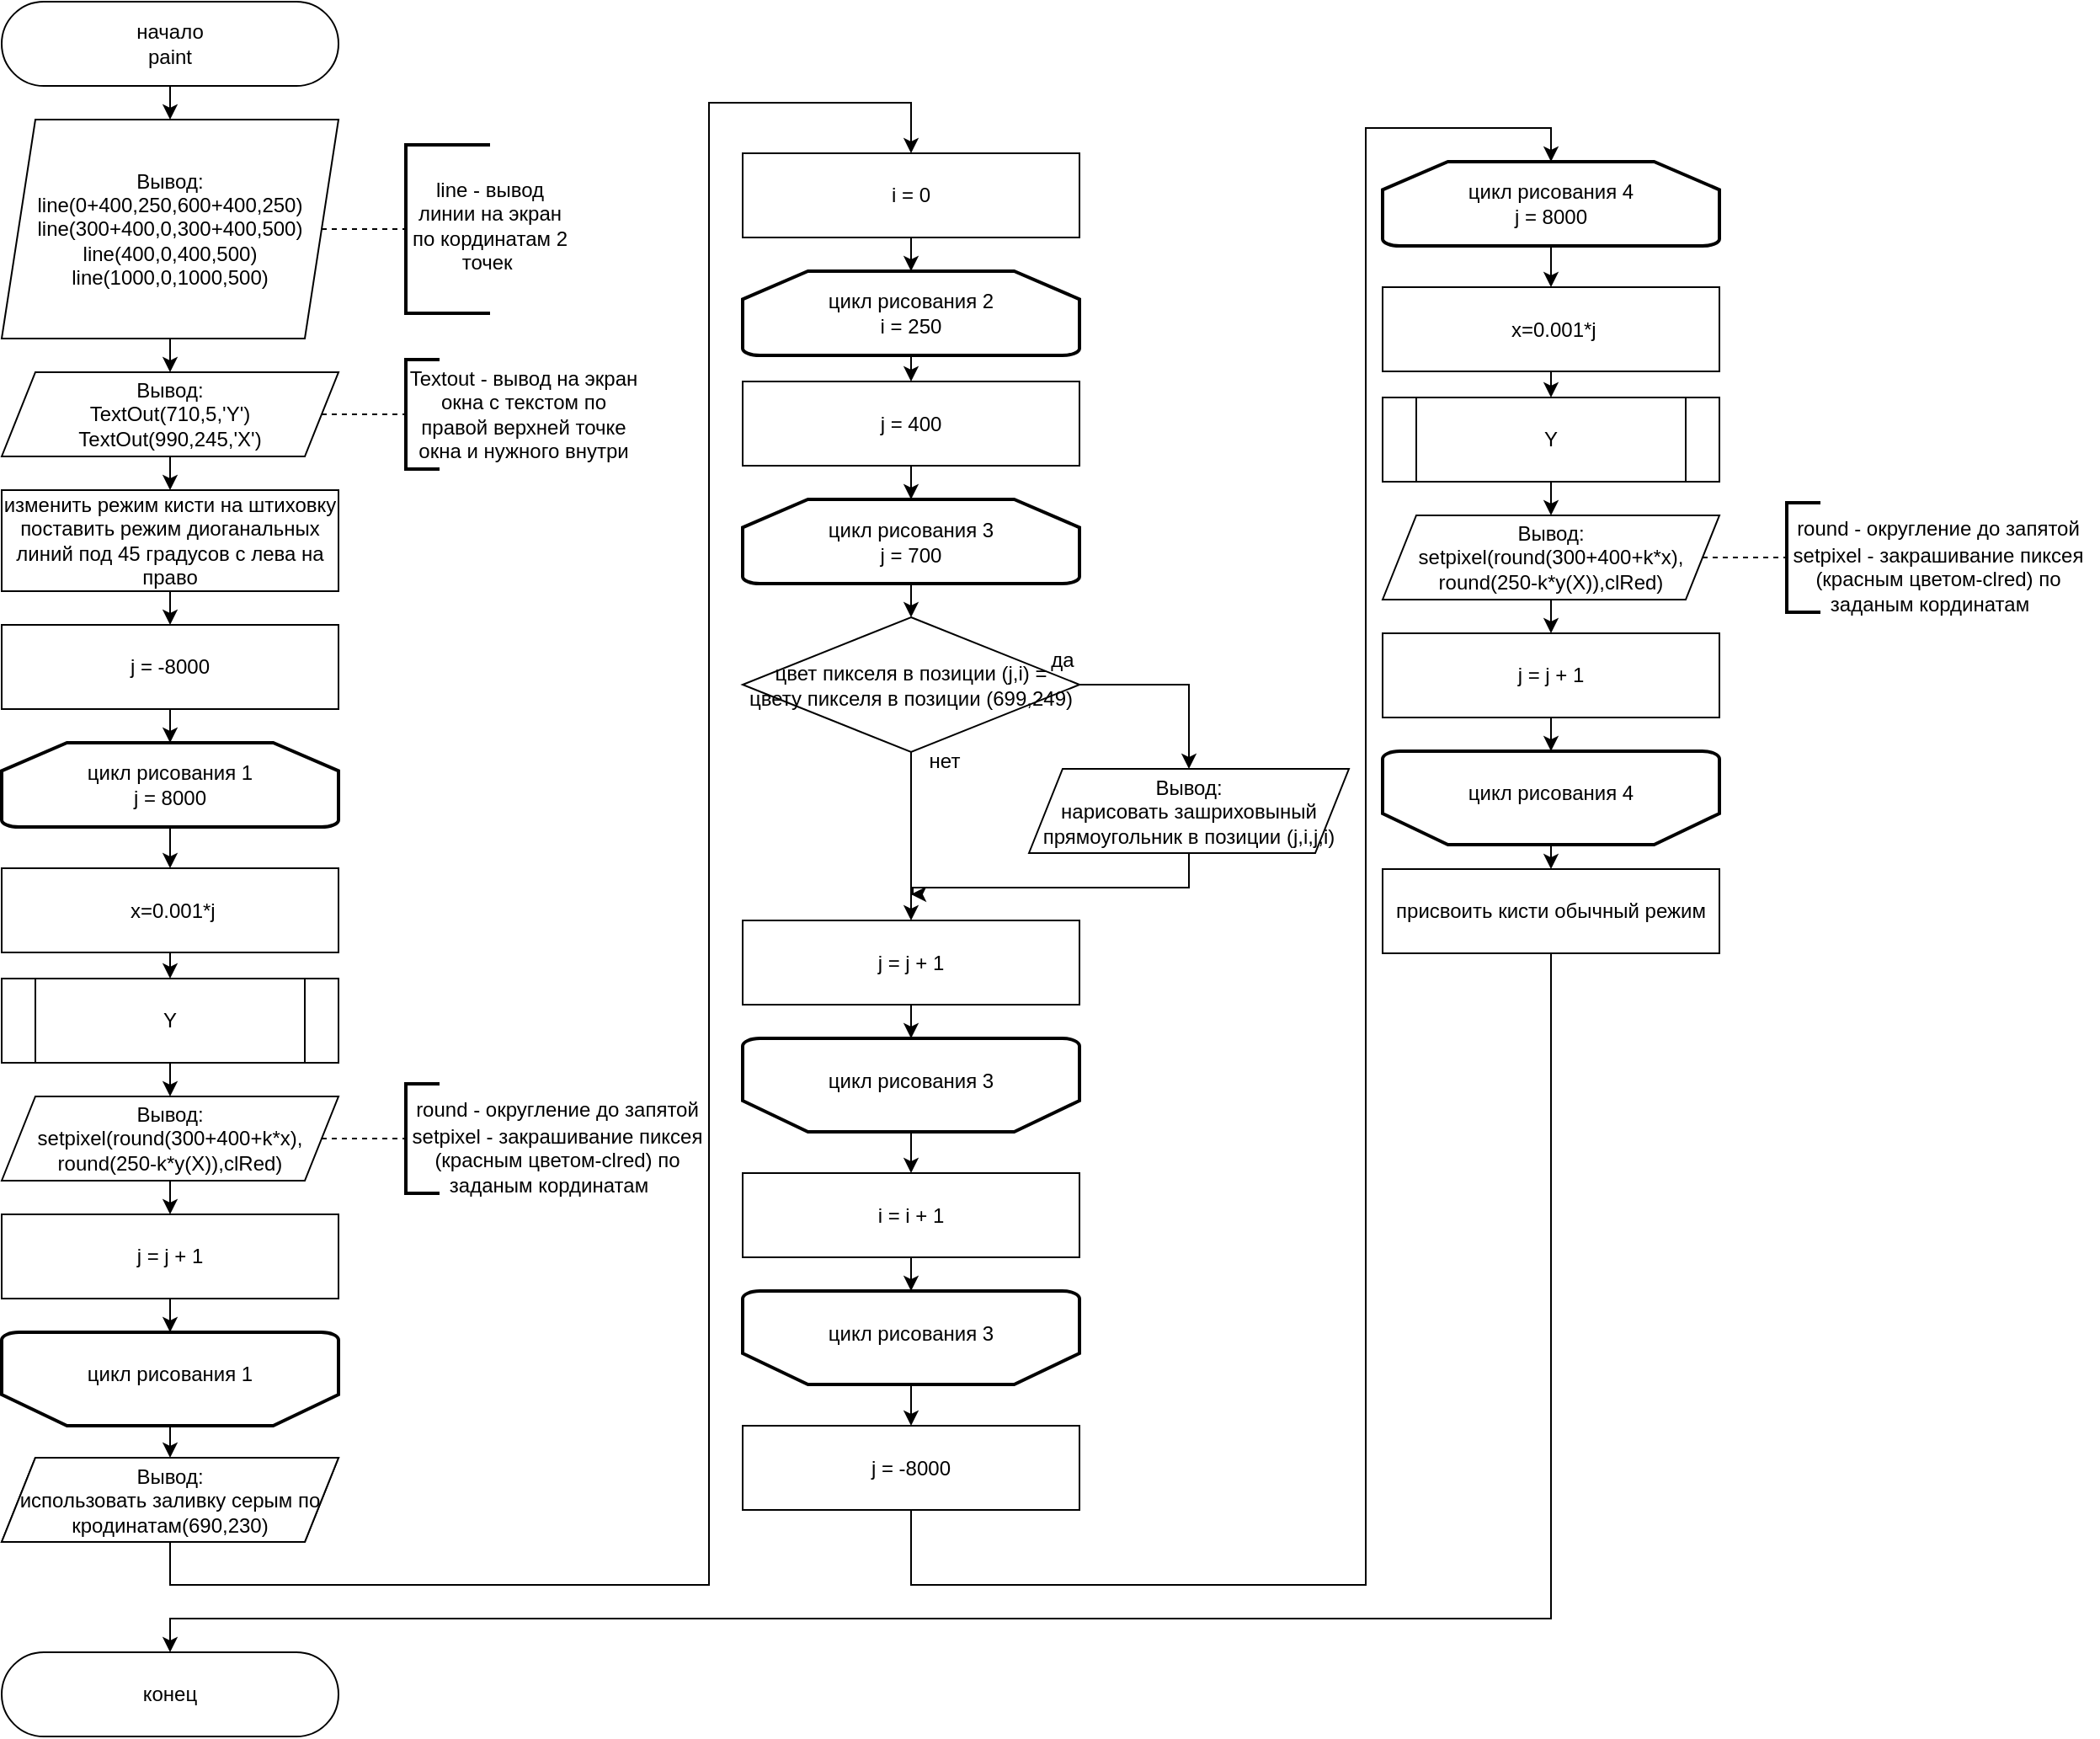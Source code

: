 <mxfile version="22.1.11" type="device">
  <diagram name="Страница — 1" id="ZptEkV1gXJQsk-GOeIuy">
    <mxGraphModel dx="472" dy="835" grid="1" gridSize="10" guides="1" tooltips="1" connect="1" arrows="1" fold="1" page="1" pageScale="1" pageWidth="827" pageHeight="1169" math="0" shadow="0">
      <root>
        <mxCell id="0" />
        <mxCell id="1" parent="0" />
        <mxCell id="Ccvjz1v6pIyaDVlusGKQ-3" style="edgeStyle=orthogonalEdgeStyle;rounded=0;orthogonalLoop=1;jettySize=auto;html=1;exitX=0.5;exitY=1;exitDx=0;exitDy=0;entryX=0.5;entryY=0;entryDx=0;entryDy=0;" edge="1" parent="1" source="Ccvjz1v6pIyaDVlusGKQ-1" target="Ccvjz1v6pIyaDVlusGKQ-2">
          <mxGeometry relative="1" as="geometry" />
        </mxCell>
        <mxCell id="Ccvjz1v6pIyaDVlusGKQ-1" value="начало&lt;br&gt;paint" style="rounded=1;whiteSpace=wrap;html=1;arcSize=50;" vertex="1" parent="1">
          <mxGeometry x="20" y="20" width="200" height="50" as="geometry" />
        </mxCell>
        <mxCell id="Ccvjz1v6pIyaDVlusGKQ-22" style="edgeStyle=orthogonalEdgeStyle;rounded=0;orthogonalLoop=1;jettySize=auto;html=1;exitX=0.5;exitY=1;exitDx=0;exitDy=0;entryX=0.5;entryY=0;entryDx=0;entryDy=0;" edge="1" parent="1" source="Ccvjz1v6pIyaDVlusGKQ-2" target="Ccvjz1v6pIyaDVlusGKQ-21">
          <mxGeometry relative="1" as="geometry" />
        </mxCell>
        <mxCell id="Ccvjz1v6pIyaDVlusGKQ-2" value="Вывод:&lt;br&gt;&lt;div&gt;line(0+400,250,600+400,250)&lt;/div&gt;&lt;div&gt;line(300+400,0,300+400,500)&lt;/div&gt;&lt;div&gt;line(400,0,400,500)&lt;/div&gt;&lt;div&gt;line(1000,0,1000,500)&lt;/div&gt;" style="shape=parallelogram;perimeter=parallelogramPerimeter;whiteSpace=wrap;html=1;fixedSize=1;" vertex="1" parent="1">
          <mxGeometry x="20" y="90" width="200" height="130" as="geometry" />
        </mxCell>
        <mxCell id="Ccvjz1v6pIyaDVlusGKQ-4" value="" style="endArrow=none;dashed=1;html=1;rounded=0;exitX=1;exitY=0.5;exitDx=0;exitDy=0;entryX=0;entryY=0.5;entryDx=0;entryDy=0;entryPerimeter=0;" edge="1" parent="1" source="Ccvjz1v6pIyaDVlusGKQ-2" target="Ccvjz1v6pIyaDVlusGKQ-5">
          <mxGeometry width="50" height="50" relative="1" as="geometry">
            <mxPoint x="320" y="220" as="sourcePoint" />
            <mxPoint x="260" y="155" as="targetPoint" />
          </mxGeometry>
        </mxCell>
        <mxCell id="Ccvjz1v6pIyaDVlusGKQ-5" value="" style="strokeWidth=2;html=1;shape=mxgraph.flowchart.annotation_1;align=left;pointerEvents=1;" vertex="1" parent="1">
          <mxGeometry x="260" y="105" width="50" height="100" as="geometry" />
        </mxCell>
        <mxCell id="Ccvjz1v6pIyaDVlusGKQ-6" value="line - вывод линии на экран по кординатам 2 точек&amp;nbsp;" style="text;html=1;strokeColor=none;fillColor=none;align=center;verticalAlign=middle;whiteSpace=wrap;rounded=0;" vertex="1" parent="1">
          <mxGeometry x="260" y="105" width="100" height="95" as="geometry" />
        </mxCell>
        <mxCell id="Ccvjz1v6pIyaDVlusGKQ-16" style="edgeStyle=orthogonalEdgeStyle;rounded=0;orthogonalLoop=1;jettySize=auto;html=1;exitX=0.5;exitY=1;exitDx=0;exitDy=0;entryX=0.5;entryY=0;entryDx=0;entryDy=0;" edge="1" parent="1" source="Ccvjz1v6pIyaDVlusGKQ-7" target="Ccvjz1v6pIyaDVlusGKQ-15">
          <mxGeometry relative="1" as="geometry" />
        </mxCell>
        <mxCell id="Ccvjz1v6pIyaDVlusGKQ-7" value="изменить режим кисти на штиховку&lt;br&gt;поставить режим диоганальных линий под 45 градусов с лева на право" style="rounded=0;whiteSpace=wrap;html=1;" vertex="1" parent="1">
          <mxGeometry x="20" y="310" width="200" height="60" as="geometry" />
        </mxCell>
        <mxCell id="Ccvjz1v6pIyaDVlusGKQ-18" style="edgeStyle=orthogonalEdgeStyle;rounded=0;orthogonalLoop=1;jettySize=auto;html=1;exitX=0.5;exitY=1;exitDx=0;exitDy=0;exitPerimeter=0;entryX=0.5;entryY=0;entryDx=0;entryDy=0;" edge="1" parent="1" source="Ccvjz1v6pIyaDVlusGKQ-9" target="Ccvjz1v6pIyaDVlusGKQ-12">
          <mxGeometry relative="1" as="geometry" />
        </mxCell>
        <mxCell id="Ccvjz1v6pIyaDVlusGKQ-9" value="цикл рисования 1&lt;br&gt;j = 8000" style="strokeWidth=2;html=1;shape=mxgraph.flowchart.loop_limit;whiteSpace=wrap;" vertex="1" parent="1">
          <mxGeometry x="20" y="460" width="200" height="50" as="geometry" />
        </mxCell>
        <mxCell id="Ccvjz1v6pIyaDVlusGKQ-32" style="edgeStyle=orthogonalEdgeStyle;rounded=0;orthogonalLoop=1;jettySize=auto;html=1;exitX=0.5;exitY=1;exitDx=0;exitDy=0;entryX=0.5;entryY=0;entryDx=0;entryDy=0;" edge="1" parent="1" source="Ccvjz1v6pIyaDVlusGKQ-12" target="Ccvjz1v6pIyaDVlusGKQ-30">
          <mxGeometry relative="1" as="geometry" />
        </mxCell>
        <mxCell id="Ccvjz1v6pIyaDVlusGKQ-12" value="&amp;nbsp;x=0.001*j" style="rounded=0;whiteSpace=wrap;html=1;" vertex="1" parent="1">
          <mxGeometry x="20" y="534.5" width="200" height="50" as="geometry" />
        </mxCell>
        <mxCell id="Ccvjz1v6pIyaDVlusGKQ-53" style="edgeStyle=orthogonalEdgeStyle;rounded=0;orthogonalLoop=1;jettySize=auto;html=1;exitX=0.5;exitY=1;exitDx=0;exitDy=0;entryX=0.5;entryY=0;entryDx=0;entryDy=0;" edge="1" parent="1" source="Ccvjz1v6pIyaDVlusGKQ-13" target="Ccvjz1v6pIyaDVlusGKQ-52">
          <mxGeometry relative="1" as="geometry" />
        </mxCell>
        <mxCell id="Ccvjz1v6pIyaDVlusGKQ-13" value="Вывод:&lt;br&gt;setpixel(round(300+400+k*x),&lt;br&gt;round(250-k*y(X)),clRed)" style="shape=parallelogram;perimeter=parallelogramPerimeter;whiteSpace=wrap;html=1;fixedSize=1;" vertex="1" parent="1">
          <mxGeometry x="20" y="670" width="200" height="50" as="geometry" />
        </mxCell>
        <mxCell id="Ccvjz1v6pIyaDVlusGKQ-15" value="j = -8000" style="rounded=0;whiteSpace=wrap;html=1;" vertex="1" parent="1">
          <mxGeometry x="20" y="390" width="200" height="50" as="geometry" />
        </mxCell>
        <mxCell id="Ccvjz1v6pIyaDVlusGKQ-17" style="edgeStyle=orthogonalEdgeStyle;rounded=0;orthogonalLoop=1;jettySize=auto;html=1;exitX=0.5;exitY=1;exitDx=0;exitDy=0;entryX=0.5;entryY=0;entryDx=0;entryDy=0;entryPerimeter=0;" edge="1" parent="1" source="Ccvjz1v6pIyaDVlusGKQ-15" target="Ccvjz1v6pIyaDVlusGKQ-9">
          <mxGeometry relative="1" as="geometry" />
        </mxCell>
        <mxCell id="Ccvjz1v6pIyaDVlusGKQ-26" style="edgeStyle=orthogonalEdgeStyle;rounded=0;orthogonalLoop=1;jettySize=auto;html=1;exitX=0.5;exitY=1;exitDx=0;exitDy=0;entryX=0.5;entryY=0;entryDx=0;entryDy=0;" edge="1" parent="1" source="Ccvjz1v6pIyaDVlusGKQ-21" target="Ccvjz1v6pIyaDVlusGKQ-7">
          <mxGeometry relative="1" as="geometry" />
        </mxCell>
        <mxCell id="Ccvjz1v6pIyaDVlusGKQ-21" value="Вывод:&lt;br&gt;&lt;div&gt;&lt;div&gt;TextOut(710,5,&#39;Y&#39;)&lt;/div&gt;&lt;div&gt;TextOut(990,245,&#39;X&#39;)&lt;/div&gt;&lt;/div&gt;" style="shape=parallelogram;perimeter=parallelogramPerimeter;whiteSpace=wrap;html=1;fixedSize=1;" vertex="1" parent="1">
          <mxGeometry x="20" y="240" width="200" height="50" as="geometry" />
        </mxCell>
        <mxCell id="Ccvjz1v6pIyaDVlusGKQ-25" value="Textout - вывод на экран окна с текстом по правой верхней точке окна и нужного внутри" style="text;html=1;strokeColor=none;fillColor=none;align=center;verticalAlign=middle;whiteSpace=wrap;rounded=0;" vertex="1" parent="1">
          <mxGeometry x="260" y="235" width="140" height="60" as="geometry" />
        </mxCell>
        <mxCell id="Ccvjz1v6pIyaDVlusGKQ-43" style="edgeStyle=orthogonalEdgeStyle;rounded=0;orthogonalLoop=1;jettySize=auto;html=1;exitX=0.5;exitY=0;exitDx=0;exitDy=0;exitPerimeter=0;entryX=0.5;entryY=0;entryDx=0;entryDy=0;" edge="1" parent="1" source="Ccvjz1v6pIyaDVlusGKQ-27" target="Ccvjz1v6pIyaDVlusGKQ-42">
          <mxGeometry relative="1" as="geometry" />
        </mxCell>
        <mxCell id="Ccvjz1v6pIyaDVlusGKQ-27" value="" style="strokeWidth=2;html=1;shape=mxgraph.flowchart.loop_limit;whiteSpace=wrap;rotation=-180;" vertex="1" parent="1">
          <mxGeometry x="20" y="810" width="200" height="55.5" as="geometry" />
        </mxCell>
        <mxCell id="Ccvjz1v6pIyaDVlusGKQ-28" value="цикл рисования 1" style="text;html=1;strokeColor=none;fillColor=none;align=center;verticalAlign=middle;whiteSpace=wrap;rounded=0;" vertex="1" parent="1">
          <mxGeometry x="60" y="820" width="120" height="30" as="geometry" />
        </mxCell>
        <mxCell id="Ccvjz1v6pIyaDVlusGKQ-31" style="edgeStyle=orthogonalEdgeStyle;rounded=0;orthogonalLoop=1;jettySize=auto;html=1;exitX=0.5;exitY=1;exitDx=0;exitDy=0;entryX=0.5;entryY=0;entryDx=0;entryDy=0;" edge="1" parent="1" source="Ccvjz1v6pIyaDVlusGKQ-30" target="Ccvjz1v6pIyaDVlusGKQ-13">
          <mxGeometry relative="1" as="geometry" />
        </mxCell>
        <mxCell id="Ccvjz1v6pIyaDVlusGKQ-30" value="Y" style="shape=process;whiteSpace=wrap;html=1;backgroundOutline=1;" vertex="1" parent="1">
          <mxGeometry x="20" y="600" width="200" height="50" as="geometry" />
        </mxCell>
        <mxCell id="Ccvjz1v6pIyaDVlusGKQ-34" value="" style="endArrow=none;dashed=1;html=1;rounded=0;exitX=1;exitY=0.5;exitDx=0;exitDy=0;entryX=0;entryY=0.5;entryDx=0;entryDy=0;entryPerimeter=0;" edge="1" parent="1" target="Ccvjz1v6pIyaDVlusGKQ-35">
          <mxGeometry width="50" height="50" relative="1" as="geometry">
            <mxPoint x="210" y="265" as="sourcePoint" />
            <mxPoint x="250" y="265" as="targetPoint" />
          </mxGeometry>
        </mxCell>
        <mxCell id="Ccvjz1v6pIyaDVlusGKQ-35" value="" style="strokeWidth=2;html=1;shape=mxgraph.flowchart.annotation_1;align=left;pointerEvents=1;" vertex="1" parent="1">
          <mxGeometry x="260" y="232.5" width="20" height="65" as="geometry" />
        </mxCell>
        <mxCell id="Ccvjz1v6pIyaDVlusGKQ-36" value="" style="endArrow=none;dashed=1;html=1;rounded=0;exitX=1;exitY=0.5;exitDx=0;exitDy=0;entryX=0;entryY=0.5;entryDx=0;entryDy=0;entryPerimeter=0;" edge="1" parent="1" target="Ccvjz1v6pIyaDVlusGKQ-37">
          <mxGeometry width="50" height="50" relative="1" as="geometry">
            <mxPoint x="210" y="695" as="sourcePoint" />
            <mxPoint x="250" y="695" as="targetPoint" />
          </mxGeometry>
        </mxCell>
        <mxCell id="Ccvjz1v6pIyaDVlusGKQ-37" value="" style="strokeWidth=2;html=1;shape=mxgraph.flowchart.annotation_1;align=left;pointerEvents=1;" vertex="1" parent="1">
          <mxGeometry x="260" y="662.5" width="20" height="65" as="geometry" />
        </mxCell>
        <mxCell id="Ccvjz1v6pIyaDVlusGKQ-38" value="round - округление до запятой" style="text;html=1;strokeColor=none;fillColor=none;align=center;verticalAlign=middle;whiteSpace=wrap;rounded=0;" vertex="1" parent="1">
          <mxGeometry x="260" y="662.5" width="180" height="30" as="geometry" />
        </mxCell>
        <mxCell id="Ccvjz1v6pIyaDVlusGKQ-39" value="setpixel - закрашивание пиксея (красным цветом-clred) по заданым кординатам&amp;nbsp; &amp;nbsp;" style="text;html=1;strokeColor=none;fillColor=none;align=center;verticalAlign=middle;whiteSpace=wrap;rounded=0;" vertex="1" parent="1">
          <mxGeometry x="255" y="692.5" width="190" height="30" as="geometry" />
        </mxCell>
        <mxCell id="Ccvjz1v6pIyaDVlusGKQ-48" style="edgeStyle=orthogonalEdgeStyle;rounded=0;orthogonalLoop=1;jettySize=auto;html=1;exitX=0.5;exitY=1;exitDx=0;exitDy=0;entryX=0.5;entryY=0;entryDx=0;entryDy=0;" edge="1" parent="1" source="Ccvjz1v6pIyaDVlusGKQ-42" target="Ccvjz1v6pIyaDVlusGKQ-47">
          <mxGeometry relative="1" as="geometry">
            <Array as="points">
              <mxPoint x="120" y="960" />
              <mxPoint x="440" y="960" />
              <mxPoint x="440" y="80" />
              <mxPoint x="560" y="80" />
            </Array>
          </mxGeometry>
        </mxCell>
        <mxCell id="Ccvjz1v6pIyaDVlusGKQ-42" value="Вывод:&lt;br&gt;использовать заливку серым по кродинатам(690,230)" style="shape=parallelogram;perimeter=parallelogramPerimeter;whiteSpace=wrap;html=1;fixedSize=1;" vertex="1" parent="1">
          <mxGeometry x="20" y="884.5" width="200" height="50" as="geometry" />
        </mxCell>
        <mxCell id="Ccvjz1v6pIyaDVlusGKQ-47" value="i = 0" style="rounded=0;whiteSpace=wrap;html=1;" vertex="1" parent="1">
          <mxGeometry x="460" y="110" width="200" height="50" as="geometry" />
        </mxCell>
        <mxCell id="Ccvjz1v6pIyaDVlusGKQ-56" style="edgeStyle=orthogonalEdgeStyle;rounded=0;orthogonalLoop=1;jettySize=auto;html=1;exitX=0.5;exitY=1;exitDx=0;exitDy=0;exitPerimeter=0;entryX=0.5;entryY=0;entryDx=0;entryDy=0;" edge="1" parent="1" source="Ccvjz1v6pIyaDVlusGKQ-49" target="Ccvjz1v6pIyaDVlusGKQ-55">
          <mxGeometry relative="1" as="geometry" />
        </mxCell>
        <mxCell id="Ccvjz1v6pIyaDVlusGKQ-49" value="цикл рисования 2&lt;br&gt;i = 250" style="strokeWidth=2;html=1;shape=mxgraph.flowchart.loop_limit;whiteSpace=wrap;" vertex="1" parent="1">
          <mxGeometry x="460" y="180" width="200" height="50" as="geometry" />
        </mxCell>
        <mxCell id="Ccvjz1v6pIyaDVlusGKQ-50" style="edgeStyle=orthogonalEdgeStyle;rounded=0;orthogonalLoop=1;jettySize=auto;html=1;exitX=0.5;exitY=1;exitDx=0;exitDy=0;entryX=0.5;entryY=0;entryDx=0;entryDy=0;entryPerimeter=0;" edge="1" parent="1" source="Ccvjz1v6pIyaDVlusGKQ-47" target="Ccvjz1v6pIyaDVlusGKQ-49">
          <mxGeometry relative="1" as="geometry" />
        </mxCell>
        <mxCell id="Ccvjz1v6pIyaDVlusGKQ-52" value="j = j + 1" style="rounded=0;whiteSpace=wrap;html=1;" vertex="1" parent="1">
          <mxGeometry x="20" y="740" width="200" height="50" as="geometry" />
        </mxCell>
        <mxCell id="Ccvjz1v6pIyaDVlusGKQ-54" style="edgeStyle=orthogonalEdgeStyle;rounded=0;orthogonalLoop=1;jettySize=auto;html=1;exitX=0.5;exitY=1;exitDx=0;exitDy=0;entryX=0.5;entryY=1;entryDx=0;entryDy=0;entryPerimeter=0;" edge="1" parent="1" source="Ccvjz1v6pIyaDVlusGKQ-52" target="Ccvjz1v6pIyaDVlusGKQ-27">
          <mxGeometry relative="1" as="geometry" />
        </mxCell>
        <mxCell id="Ccvjz1v6pIyaDVlusGKQ-55" value="j = 400" style="rounded=0;whiteSpace=wrap;html=1;" vertex="1" parent="1">
          <mxGeometry x="460" y="245.5" width="200" height="50" as="geometry" />
        </mxCell>
        <mxCell id="Ccvjz1v6pIyaDVlusGKQ-63" style="edgeStyle=orthogonalEdgeStyle;rounded=0;orthogonalLoop=1;jettySize=auto;html=1;exitX=0.5;exitY=1;exitDx=0;exitDy=0;exitPerimeter=0;entryX=0.5;entryY=0;entryDx=0;entryDy=0;" edge="1" parent="1" source="Ccvjz1v6pIyaDVlusGKQ-58" target="Ccvjz1v6pIyaDVlusGKQ-60">
          <mxGeometry relative="1" as="geometry" />
        </mxCell>
        <mxCell id="Ccvjz1v6pIyaDVlusGKQ-58" value="цикл рисования 3&lt;br&gt;j = 700" style="strokeWidth=2;html=1;shape=mxgraph.flowchart.loop_limit;whiteSpace=wrap;" vertex="1" parent="1">
          <mxGeometry x="460" y="315.5" width="200" height="50" as="geometry" />
        </mxCell>
        <mxCell id="Ccvjz1v6pIyaDVlusGKQ-59" style="edgeStyle=orthogonalEdgeStyle;rounded=0;orthogonalLoop=1;jettySize=auto;html=1;exitX=0.5;exitY=1;exitDx=0;exitDy=0;entryX=0.5;entryY=0;entryDx=0;entryDy=0;entryPerimeter=0;" edge="1" parent="1" source="Ccvjz1v6pIyaDVlusGKQ-55" target="Ccvjz1v6pIyaDVlusGKQ-58">
          <mxGeometry relative="1" as="geometry" />
        </mxCell>
        <mxCell id="Ccvjz1v6pIyaDVlusGKQ-66" style="edgeStyle=orthogonalEdgeStyle;rounded=0;orthogonalLoop=1;jettySize=auto;html=1;exitX=0.5;exitY=1;exitDx=0;exitDy=0;entryX=0.5;entryY=0;entryDx=0;entryDy=0;" edge="1" parent="1" source="Ccvjz1v6pIyaDVlusGKQ-60" target="Ccvjz1v6pIyaDVlusGKQ-65">
          <mxGeometry relative="1" as="geometry" />
        </mxCell>
        <mxCell id="Ccvjz1v6pIyaDVlusGKQ-73" style="edgeStyle=orthogonalEdgeStyle;rounded=0;orthogonalLoop=1;jettySize=auto;html=1;exitX=1;exitY=0.5;exitDx=0;exitDy=0;entryX=0.5;entryY=0;entryDx=0;entryDy=0;" edge="1" parent="1" source="Ccvjz1v6pIyaDVlusGKQ-60" target="Ccvjz1v6pIyaDVlusGKQ-71">
          <mxGeometry relative="1" as="geometry" />
        </mxCell>
        <mxCell id="Ccvjz1v6pIyaDVlusGKQ-60" value="цвет пикселя в позиции (j,i) =&lt;br&gt;цвету пикселя в позиции (699,249)" style="rhombus;whiteSpace=wrap;html=1;" vertex="1" parent="1">
          <mxGeometry x="460" y="385.5" width="200" height="80" as="geometry" />
        </mxCell>
        <mxCell id="Ccvjz1v6pIyaDVlusGKQ-61" value="да" style="text;html=1;strokeColor=none;fillColor=none;align=center;verticalAlign=middle;whiteSpace=wrap;rounded=0;" vertex="1" parent="1">
          <mxGeometry x="620" y="395.5" width="60" height="30" as="geometry" />
        </mxCell>
        <mxCell id="Ccvjz1v6pIyaDVlusGKQ-62" value="нет" style="text;html=1;strokeColor=none;fillColor=none;align=center;verticalAlign=middle;whiteSpace=wrap;rounded=0;" vertex="1" parent="1">
          <mxGeometry x="550" y="455.5" width="60" height="30" as="geometry" />
        </mxCell>
        <mxCell id="Ccvjz1v6pIyaDVlusGKQ-65" value="j = j + 1" style="rounded=0;whiteSpace=wrap;html=1;" vertex="1" parent="1">
          <mxGeometry x="460" y="565.5" width="200" height="50" as="geometry" />
        </mxCell>
        <mxCell id="Ccvjz1v6pIyaDVlusGKQ-70" value="Вывод:&lt;br&gt;использовать заливку серым по кродинатам(690,230)" style="shape=parallelogram;perimeter=parallelogramPerimeter;whiteSpace=wrap;html=1;fixedSize=1;" vertex="1" parent="1">
          <mxGeometry x="20" y="884.5" width="200" height="50" as="geometry" />
        </mxCell>
        <mxCell id="Ccvjz1v6pIyaDVlusGKQ-106" style="edgeStyle=orthogonalEdgeStyle;rounded=0;orthogonalLoop=1;jettySize=auto;html=1;exitX=0.5;exitY=1;exitDx=0;exitDy=0;" edge="1" parent="1" source="Ccvjz1v6pIyaDVlusGKQ-71">
          <mxGeometry relative="1" as="geometry">
            <mxPoint x="560" y="550" as="targetPoint" />
            <Array as="points">
              <mxPoint x="725" y="546" />
              <mxPoint x="561" y="546" />
            </Array>
          </mxGeometry>
        </mxCell>
        <mxCell id="Ccvjz1v6pIyaDVlusGKQ-71" value="Вывод:&lt;br&gt;нарисовать зашриховыный прямоугольник в позиции (j,i,j,i)" style="shape=parallelogram;perimeter=parallelogramPerimeter;whiteSpace=wrap;html=1;fixedSize=1;" vertex="1" parent="1">
          <mxGeometry x="630" y="475.5" width="190" height="50" as="geometry" />
        </mxCell>
        <mxCell id="Ccvjz1v6pIyaDVlusGKQ-82" style="edgeStyle=orthogonalEdgeStyle;rounded=0;orthogonalLoop=1;jettySize=auto;html=1;exitX=0.5;exitY=0;exitDx=0;exitDy=0;exitPerimeter=0;entryX=0.5;entryY=0;entryDx=0;entryDy=0;" edge="1" parent="1" source="Ccvjz1v6pIyaDVlusGKQ-75" target="Ccvjz1v6pIyaDVlusGKQ-78">
          <mxGeometry relative="1" as="geometry" />
        </mxCell>
        <mxCell id="Ccvjz1v6pIyaDVlusGKQ-75" value="" style="strokeWidth=2;html=1;shape=mxgraph.flowchart.loop_limit;whiteSpace=wrap;rotation=-180;" vertex="1" parent="1">
          <mxGeometry x="460" y="635.5" width="200" height="55.5" as="geometry" />
        </mxCell>
        <mxCell id="Ccvjz1v6pIyaDVlusGKQ-76" value="цикл рисования 3" style="text;html=1;strokeColor=none;fillColor=none;align=center;verticalAlign=middle;whiteSpace=wrap;rounded=0;" vertex="1" parent="1">
          <mxGeometry x="500" y="645.5" width="120" height="30" as="geometry" />
        </mxCell>
        <mxCell id="Ccvjz1v6pIyaDVlusGKQ-77" style="edgeStyle=orthogonalEdgeStyle;rounded=0;orthogonalLoop=1;jettySize=auto;html=1;exitX=0.5;exitY=1;exitDx=0;exitDy=0;entryX=0.5;entryY=1;entryDx=0;entryDy=0;entryPerimeter=0;" edge="1" parent="1" source="Ccvjz1v6pIyaDVlusGKQ-65" target="Ccvjz1v6pIyaDVlusGKQ-75">
          <mxGeometry relative="1" as="geometry" />
        </mxCell>
        <mxCell id="Ccvjz1v6pIyaDVlusGKQ-78" value="i = i + 1" style="rounded=0;whiteSpace=wrap;html=1;" vertex="1" parent="1">
          <mxGeometry x="460" y="715.5" width="200" height="50" as="geometry" />
        </mxCell>
        <mxCell id="Ccvjz1v6pIyaDVlusGKQ-101" style="edgeStyle=orthogonalEdgeStyle;rounded=0;orthogonalLoop=1;jettySize=auto;html=1;exitX=0.5;exitY=0;exitDx=0;exitDy=0;exitPerimeter=0;entryX=0.5;entryY=0;entryDx=0;entryDy=0;" edge="1" parent="1" source="Ccvjz1v6pIyaDVlusGKQ-79" target="Ccvjz1v6pIyaDVlusGKQ-89">
          <mxGeometry relative="1" as="geometry" />
        </mxCell>
        <mxCell id="Ccvjz1v6pIyaDVlusGKQ-79" value="" style="strokeWidth=2;html=1;shape=mxgraph.flowchart.loop_limit;whiteSpace=wrap;rotation=-180;" vertex="1" parent="1">
          <mxGeometry x="460" y="785.5" width="200" height="55.5" as="geometry" />
        </mxCell>
        <mxCell id="Ccvjz1v6pIyaDVlusGKQ-80" value="цикл рисования 3" style="text;html=1;strokeColor=none;fillColor=none;align=center;verticalAlign=middle;whiteSpace=wrap;rounded=0;" vertex="1" parent="1">
          <mxGeometry x="500" y="795.5" width="120" height="30" as="geometry" />
        </mxCell>
        <mxCell id="Ccvjz1v6pIyaDVlusGKQ-81" style="edgeStyle=orthogonalEdgeStyle;rounded=0;orthogonalLoop=1;jettySize=auto;html=1;exitX=0.5;exitY=1;exitDx=0;exitDy=0;entryX=0.5;entryY=1;entryDx=0;entryDy=0;entryPerimeter=0;" edge="1" parent="1" source="Ccvjz1v6pIyaDVlusGKQ-78" target="Ccvjz1v6pIyaDVlusGKQ-79">
          <mxGeometry relative="1" as="geometry" />
        </mxCell>
        <mxCell id="Ccvjz1v6pIyaDVlusGKQ-83" style="edgeStyle=orthogonalEdgeStyle;rounded=0;orthogonalLoop=1;jettySize=auto;html=1;exitX=0.5;exitY=1;exitDx=0;exitDy=0;exitPerimeter=0;entryX=0.5;entryY=0;entryDx=0;entryDy=0;" edge="1" parent="1" source="Ccvjz1v6pIyaDVlusGKQ-84" target="Ccvjz1v6pIyaDVlusGKQ-86">
          <mxGeometry relative="1" as="geometry" />
        </mxCell>
        <mxCell id="Ccvjz1v6pIyaDVlusGKQ-84" value="цикл рисования 4&lt;br&gt;j = 8000" style="strokeWidth=2;html=1;shape=mxgraph.flowchart.loop_limit;whiteSpace=wrap;" vertex="1" parent="1">
          <mxGeometry x="840" y="115" width="200" height="50" as="geometry" />
        </mxCell>
        <mxCell id="Ccvjz1v6pIyaDVlusGKQ-85" style="edgeStyle=orthogonalEdgeStyle;rounded=0;orthogonalLoop=1;jettySize=auto;html=1;exitX=0.5;exitY=1;exitDx=0;exitDy=0;entryX=0.5;entryY=0;entryDx=0;entryDy=0;" edge="1" parent="1" source="Ccvjz1v6pIyaDVlusGKQ-86" target="Ccvjz1v6pIyaDVlusGKQ-94">
          <mxGeometry relative="1" as="geometry" />
        </mxCell>
        <mxCell id="Ccvjz1v6pIyaDVlusGKQ-86" value="&amp;nbsp;x=0.001*j" style="rounded=0;whiteSpace=wrap;html=1;" vertex="1" parent="1">
          <mxGeometry x="840" y="189.5" width="200" height="50" as="geometry" />
        </mxCell>
        <mxCell id="Ccvjz1v6pIyaDVlusGKQ-87" style="edgeStyle=orthogonalEdgeStyle;rounded=0;orthogonalLoop=1;jettySize=auto;html=1;exitX=0.5;exitY=1;exitDx=0;exitDy=0;entryX=0.5;entryY=0;entryDx=0;entryDy=0;" edge="1" parent="1" source="Ccvjz1v6pIyaDVlusGKQ-88" target="Ccvjz1v6pIyaDVlusGKQ-99">
          <mxGeometry relative="1" as="geometry" />
        </mxCell>
        <mxCell id="Ccvjz1v6pIyaDVlusGKQ-88" value="Вывод:&lt;br&gt;setpixel(round(300+400+k*x),&lt;br&gt;round(250-k*y(X)),clRed)" style="shape=parallelogram;perimeter=parallelogramPerimeter;whiteSpace=wrap;html=1;fixedSize=1;" vertex="1" parent="1">
          <mxGeometry x="840" y="325" width="200" height="50" as="geometry" />
        </mxCell>
        <mxCell id="Ccvjz1v6pIyaDVlusGKQ-89" value="j = -8000" style="rounded=0;whiteSpace=wrap;html=1;" vertex="1" parent="1">
          <mxGeometry x="460" y="865.5" width="200" height="50" as="geometry" />
        </mxCell>
        <mxCell id="Ccvjz1v6pIyaDVlusGKQ-90" style="edgeStyle=orthogonalEdgeStyle;rounded=0;orthogonalLoop=1;jettySize=auto;html=1;exitX=0.5;exitY=1;exitDx=0;exitDy=0;entryX=0.5;entryY=0;entryDx=0;entryDy=0;entryPerimeter=0;" edge="1" parent="1" source="Ccvjz1v6pIyaDVlusGKQ-89" target="Ccvjz1v6pIyaDVlusGKQ-84">
          <mxGeometry relative="1" as="geometry">
            <Array as="points">
              <mxPoint x="560" y="960" />
              <mxPoint x="830" y="960" />
              <mxPoint x="830" y="95" />
              <mxPoint x="940" y="95" />
            </Array>
          </mxGeometry>
        </mxCell>
        <mxCell id="Ccvjz1v6pIyaDVlusGKQ-103" style="edgeStyle=orthogonalEdgeStyle;rounded=0;orthogonalLoop=1;jettySize=auto;html=1;exitX=0.5;exitY=0;exitDx=0;exitDy=0;exitPerimeter=0;entryX=0.5;entryY=0;entryDx=0;entryDy=0;" edge="1" parent="1" source="Ccvjz1v6pIyaDVlusGKQ-91" target="Ccvjz1v6pIyaDVlusGKQ-102">
          <mxGeometry relative="1" as="geometry" />
        </mxCell>
        <mxCell id="Ccvjz1v6pIyaDVlusGKQ-91" value="" style="strokeWidth=2;html=1;shape=mxgraph.flowchart.loop_limit;whiteSpace=wrap;rotation=-180;" vertex="1" parent="1">
          <mxGeometry x="840" y="465" width="200" height="55.5" as="geometry" />
        </mxCell>
        <mxCell id="Ccvjz1v6pIyaDVlusGKQ-92" value="цикл рисования 4" style="text;html=1;strokeColor=none;fillColor=none;align=center;verticalAlign=middle;whiteSpace=wrap;rounded=0;" vertex="1" parent="1">
          <mxGeometry x="880" y="475" width="120" height="30" as="geometry" />
        </mxCell>
        <mxCell id="Ccvjz1v6pIyaDVlusGKQ-93" style="edgeStyle=orthogonalEdgeStyle;rounded=0;orthogonalLoop=1;jettySize=auto;html=1;exitX=0.5;exitY=1;exitDx=0;exitDy=0;entryX=0.5;entryY=0;entryDx=0;entryDy=0;" edge="1" parent="1" source="Ccvjz1v6pIyaDVlusGKQ-94" target="Ccvjz1v6pIyaDVlusGKQ-88">
          <mxGeometry relative="1" as="geometry" />
        </mxCell>
        <mxCell id="Ccvjz1v6pIyaDVlusGKQ-94" value="Y" style="shape=process;whiteSpace=wrap;html=1;backgroundOutline=1;" vertex="1" parent="1">
          <mxGeometry x="840" y="255" width="200" height="50" as="geometry" />
        </mxCell>
        <mxCell id="Ccvjz1v6pIyaDVlusGKQ-95" value="" style="endArrow=none;dashed=1;html=1;rounded=0;exitX=1;exitY=0.5;exitDx=0;exitDy=0;entryX=0;entryY=0.5;entryDx=0;entryDy=0;entryPerimeter=0;" edge="1" parent="1" target="Ccvjz1v6pIyaDVlusGKQ-96">
          <mxGeometry width="50" height="50" relative="1" as="geometry">
            <mxPoint x="1030" y="350" as="sourcePoint" />
            <mxPoint x="1070" y="350" as="targetPoint" />
          </mxGeometry>
        </mxCell>
        <mxCell id="Ccvjz1v6pIyaDVlusGKQ-96" value="" style="strokeWidth=2;html=1;shape=mxgraph.flowchart.annotation_1;align=left;pointerEvents=1;" vertex="1" parent="1">
          <mxGeometry x="1080" y="317.5" width="20" height="65" as="geometry" />
        </mxCell>
        <mxCell id="Ccvjz1v6pIyaDVlusGKQ-97" value="round - округление до запятой" style="text;html=1;strokeColor=none;fillColor=none;align=center;verticalAlign=middle;whiteSpace=wrap;rounded=0;" vertex="1" parent="1">
          <mxGeometry x="1080" y="317.5" width="180" height="30" as="geometry" />
        </mxCell>
        <mxCell id="Ccvjz1v6pIyaDVlusGKQ-98" value="setpixel - закрашивание пиксея (красным цветом-clred) по заданым кординатам&amp;nbsp; &amp;nbsp;" style="text;html=1;strokeColor=none;fillColor=none;align=center;verticalAlign=middle;whiteSpace=wrap;rounded=0;" vertex="1" parent="1">
          <mxGeometry x="1075" y="347.5" width="190" height="30" as="geometry" />
        </mxCell>
        <mxCell id="Ccvjz1v6pIyaDVlusGKQ-99" value="j = j + 1" style="rounded=0;whiteSpace=wrap;html=1;" vertex="1" parent="1">
          <mxGeometry x="840" y="395" width="200" height="50" as="geometry" />
        </mxCell>
        <mxCell id="Ccvjz1v6pIyaDVlusGKQ-100" style="edgeStyle=orthogonalEdgeStyle;rounded=0;orthogonalLoop=1;jettySize=auto;html=1;exitX=0.5;exitY=1;exitDx=0;exitDy=0;entryX=0.5;entryY=1;entryDx=0;entryDy=0;entryPerimeter=0;" edge="1" parent="1" source="Ccvjz1v6pIyaDVlusGKQ-99" target="Ccvjz1v6pIyaDVlusGKQ-91">
          <mxGeometry relative="1" as="geometry" />
        </mxCell>
        <mxCell id="Ccvjz1v6pIyaDVlusGKQ-105" style="edgeStyle=orthogonalEdgeStyle;rounded=0;orthogonalLoop=1;jettySize=auto;html=1;exitX=0.5;exitY=1;exitDx=0;exitDy=0;entryX=0.5;entryY=0;entryDx=0;entryDy=0;" edge="1" parent="1" source="Ccvjz1v6pIyaDVlusGKQ-102" target="Ccvjz1v6pIyaDVlusGKQ-104">
          <mxGeometry relative="1" as="geometry">
            <Array as="points">
              <mxPoint x="940" y="980" />
              <mxPoint x="120" y="980" />
            </Array>
          </mxGeometry>
        </mxCell>
        <mxCell id="Ccvjz1v6pIyaDVlusGKQ-102" value="присвоить кисти обычный режим" style="rounded=0;whiteSpace=wrap;html=1;" vertex="1" parent="1">
          <mxGeometry x="840" y="535" width="200" height="50" as="geometry" />
        </mxCell>
        <mxCell id="Ccvjz1v6pIyaDVlusGKQ-104" value="конец" style="rounded=1;whiteSpace=wrap;html=1;arcSize=50;" vertex="1" parent="1">
          <mxGeometry x="20" y="1000" width="200" height="50" as="geometry" />
        </mxCell>
      </root>
    </mxGraphModel>
  </diagram>
</mxfile>
